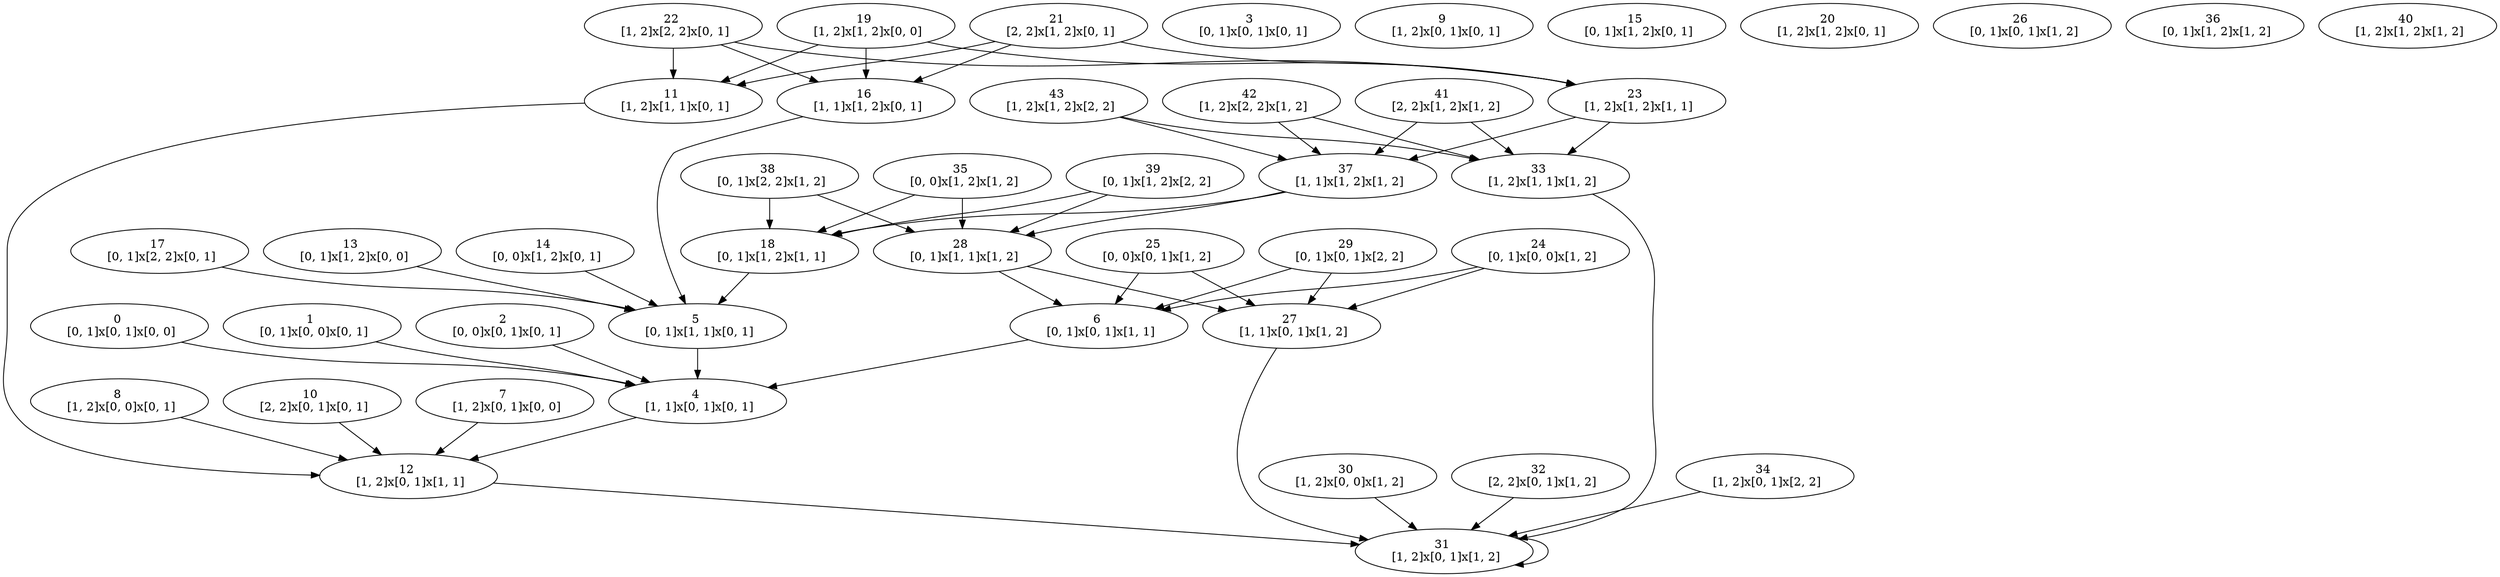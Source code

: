 digraph G {
0[label="0 &#92;n [0, 1]x[0, 1]x[0, 0]"]
1[label="1 &#92;n [0, 1]x[0, 0]x[0, 1]"]
2[label="2 &#92;n [0, 0]x[0, 1]x[0, 1]"]
3[label="3 &#92;n [0, 1]x[0, 1]x[0, 1]"]
4[label="4 &#92;n [1, 1]x[0, 1]x[0, 1]"]
5[label="5 &#92;n [0, 1]x[1, 1]x[0, 1]"]
6[label="6 &#92;n [0, 1]x[0, 1]x[1, 1]"]
7[label="7 &#92;n [1, 2]x[0, 1]x[0, 0]"]
8[label="8 &#92;n [1, 2]x[0, 0]x[0, 1]"]
9[label="9 &#92;n [1, 2]x[0, 1]x[0, 1]"]
10[label="10 &#92;n [2, 2]x[0, 1]x[0, 1]"]
11[label="11 &#92;n [1, 2]x[1, 1]x[0, 1]"]
12[label="12 &#92;n [1, 2]x[0, 1]x[1, 1]"]
13[label="13 &#92;n [0, 1]x[1, 2]x[0, 0]"]
14[label="14 &#92;n [0, 0]x[1, 2]x[0, 1]"]
15[label="15 &#92;n [0, 1]x[1, 2]x[0, 1]"]
16[label="16 &#92;n [1, 1]x[1, 2]x[0, 1]"]
17[label="17 &#92;n [0, 1]x[2, 2]x[0, 1]"]
18[label="18 &#92;n [0, 1]x[1, 2]x[1, 1]"]
19[label="19 &#92;n [1, 2]x[1, 2]x[0, 0]"]
20[label="20 &#92;n [1, 2]x[1, 2]x[0, 1]"]
21[label="21 &#92;n [2, 2]x[1, 2]x[0, 1]"]
22[label="22 &#92;n [1, 2]x[2, 2]x[0, 1]"]
23[label="23 &#92;n [1, 2]x[1, 2]x[1, 1]"]
24[label="24 &#92;n [0, 1]x[0, 0]x[1, 2]"]
25[label="25 &#92;n [0, 0]x[0, 1]x[1, 2]"]
26[label="26 &#92;n [0, 1]x[0, 1]x[1, 2]"]
27[label="27 &#92;n [1, 1]x[0, 1]x[1, 2]"]
28[label="28 &#92;n [0, 1]x[1, 1]x[1, 2]"]
29[label="29 &#92;n [0, 1]x[0, 1]x[2, 2]"]
30[label="30 &#92;n [1, 2]x[0, 0]x[1, 2]"]
31[label="31 &#92;n [1, 2]x[0, 1]x[1, 2]"]
32[label="32 &#92;n [2, 2]x[0, 1]x[1, 2]"]
33[label="33 &#92;n [1, 2]x[1, 1]x[1, 2]"]
34[label="34 &#92;n [1, 2]x[0, 1]x[2, 2]"]
35[label="35 &#92;n [0, 0]x[1, 2]x[1, 2]"]
36[label="36 &#92;n [0, 1]x[1, 2]x[1, 2]"]
37[label="37 &#92;n [1, 1]x[1, 2]x[1, 2]"]
38[label="38 &#92;n [0, 1]x[2, 2]x[1, 2]"]
39[label="39 &#92;n [0, 1]x[1, 2]x[2, 2]"]
40[label="40 &#92;n [1, 2]x[1, 2]x[1, 2]"]
41[label="41 &#92;n [2, 2]x[1, 2]x[1, 2]"]
42[label="42 &#92;n [1, 2]x[2, 2]x[1, 2]"]
43[label="43 &#92;n [1, 2]x[1, 2]x[2, 2]"]
2 -> 4
1 -> 4
5 -> 4
0 -> 4
6 -> 4
4 -> 12
10 -> 12
8 -> 12
11 -> 12
7 -> 12
14 -> 5
16 -> 5
17 -> 5
13 -> 5
18 -> 5
21 -> 16
21 -> 11
21 -> 23
22 -> 16
22 -> 11
22 -> 23
19 -> 16
19 -> 11
19 -> 23
25 -> 27
25 -> 6
24 -> 27
24 -> 6
28 -> 27
28 -> 6
29 -> 27
29 -> 6
27 -> 31
32 -> 31
30 -> 31
33 -> 31
12 -> 31
34 -> 31
31 -> 31
35 -> 28
35 -> 18
37 -> 28
37 -> 18
38 -> 28
38 -> 18
39 -> 28
39 -> 18
41 -> 37
41 -> 33
42 -> 37
42 -> 33
23 -> 37
23 -> 33
43 -> 37
43 -> 33
}

